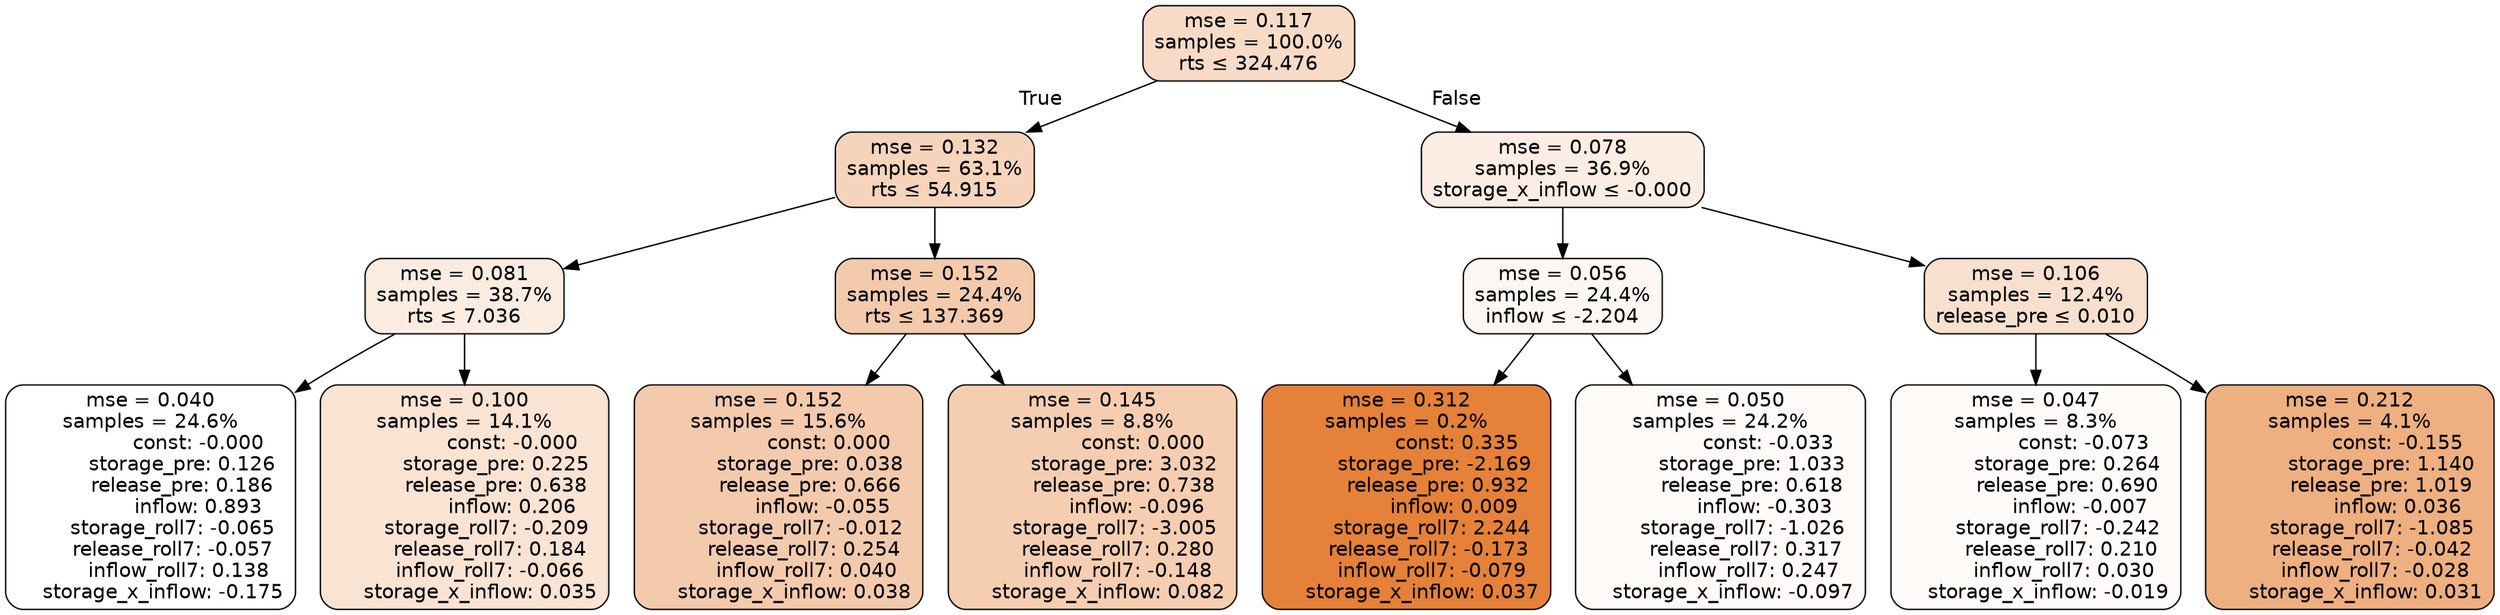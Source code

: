 digraph tree {
bgcolor="transparent"
node [shape=rectangle, style="filled, rounded", color="black", fontname=helvetica] ;
edge [fontname=helvetica] ;
	"0" [label="mse = 0.117
samples = 100.0%
rts &le; 324.476", fillcolor="#f7dbc7"]
	"1" [label="mse = 0.132
samples = 63.1%
rts &le; 54.915", fillcolor="#f6d4bc"]
	"2" [label="mse = 0.081
samples = 38.7%
rts &le; 7.036", fillcolor="#fbece1"]
	"3" [label="mse = 0.040
samples = 24.6%
               const: -0.000
          storage_pre: 0.126
          release_pre: 0.186
               inflow: 0.893
       storage_roll7: -0.065
       release_roll7: -0.057
         inflow_roll7: 0.138
    storage_x_inflow: -0.175", fillcolor="#ffffff"]
	"4" [label="mse = 0.100
samples = 14.1%
               const: -0.000
          storage_pre: 0.225
          release_pre: 0.638
               inflow: 0.206
       storage_roll7: -0.209
        release_roll7: 0.184
        inflow_roll7: -0.066
     storage_x_inflow: 0.035", fillcolor="#f9e3d3"]
	"5" [label="mse = 0.152
samples = 24.4%
rts &le; 137.369", fillcolor="#f4caad"]
	"6" [label="mse = 0.152
samples = 15.6%
                const: 0.000
          storage_pre: 0.038
          release_pre: 0.666
              inflow: -0.055
       storage_roll7: -0.012
        release_roll7: 0.254
         inflow_roll7: 0.040
     storage_x_inflow: 0.038", fillcolor="#f4caad"]
	"7" [label="mse = 0.145
samples = 8.8%
                const: 0.000
          storage_pre: 3.032
          release_pre: 0.738
              inflow: -0.096
       storage_roll7: -3.005
        release_roll7: 0.280
        inflow_roll7: -0.148
     storage_x_inflow: 0.082", fillcolor="#f5ceb2"]
	"8" [label="mse = 0.078
samples = 36.9%
storage_x_inflow &le; -0.000", fillcolor="#fbede3"]
	"9" [label="mse = 0.056
samples = 24.4%
inflow &le; -2.204", fillcolor="#fdf7f3"]
	"10" [label="mse = 0.312
samples = 0.2%
                const: 0.335
         storage_pre: -2.169
          release_pre: 0.932
               inflow: 0.009
        storage_roll7: 2.244
       release_roll7: -0.173
        inflow_roll7: -0.079
     storage_x_inflow: 0.037", fillcolor="#e58139"]
	"11" [label="mse = 0.050
samples = 24.2%
               const: -0.033
          storage_pre: 1.033
          release_pre: 0.618
              inflow: -0.303
       storage_roll7: -1.026
        release_roll7: 0.317
         inflow_roll7: 0.247
    storage_x_inflow: -0.097", fillcolor="#fefaf7"]
	"12" [label="mse = 0.106
samples = 12.4%
release_pre &le; 0.010", fillcolor="#f8e0ce"]
	"13" [label="mse = 0.047
samples = 8.3%
               const: -0.073
          storage_pre: 0.264
          release_pre: 0.690
              inflow: -0.007
       storage_roll7: -0.242
        release_roll7: 0.210
         inflow_roll7: 0.030
    storage_x_inflow: -0.019", fillcolor="#fefbf9"]
	"14" [label="mse = 0.212
samples = 4.1%
               const: -0.155
          storage_pre: 1.140
          release_pre: 1.019
               inflow: 0.036
       storage_roll7: -1.085
       release_roll7: -0.042
        inflow_roll7: -0.028
     storage_x_inflow: 0.031", fillcolor="#eeaf81"]

	"0" -> "1" [labeldistance=2.5, labelangle=45, headlabel="True"]
	"1" -> "2"
	"2" -> "3"
	"2" -> "4"
	"1" -> "5"
	"5" -> "6"
	"5" -> "7"
	"0" -> "8" [labeldistance=2.5, labelangle=-45, headlabel="False"]
	"8" -> "9"
	"9" -> "10"
	"9" -> "11"
	"8" -> "12"
	"12" -> "13"
	"12" -> "14"
}